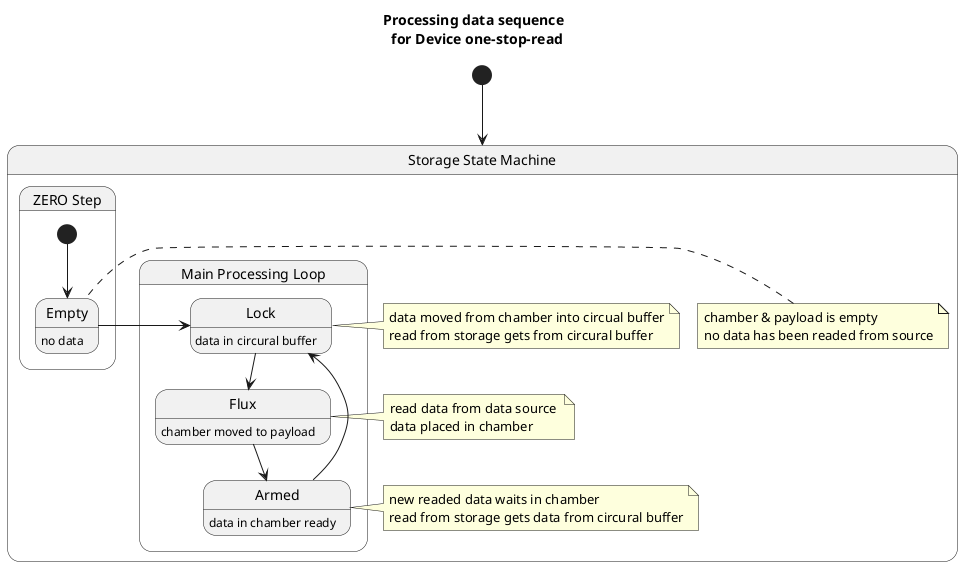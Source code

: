 @startuml

title Processing data sequence \n for Device one-stop-read
[*] --> Storage

state Storage as "Storage State Machine" {

  state ZeroStep as "ZERO Step" {
    [*] --> Empty
    state Empty : no data
  }

  state MainLoop as "Main Processing Loop" {
    state Armed : data in chamber ready
    state Flux : chamber moved to payload
    state Lock : data in circural buffer 
    Flux --> Armed 
    Armed --> Lock
    Lock --> Flux
  }

  Empty-> Lock


  note right of Flux
  read data from data source 
  data placed in chamber
  end note
  
  note right of Armed
  new readed data waits in chamber
  read from storage gets data from circural buffer
  end note
  
  note right of Lock
  data moved from chamber into circual buffer
  read from storage gets from circural buffer
  end note

  note left of Empty
  chamber & payload is empty 
  no data has been readed from source
  end note

  }

@enduml